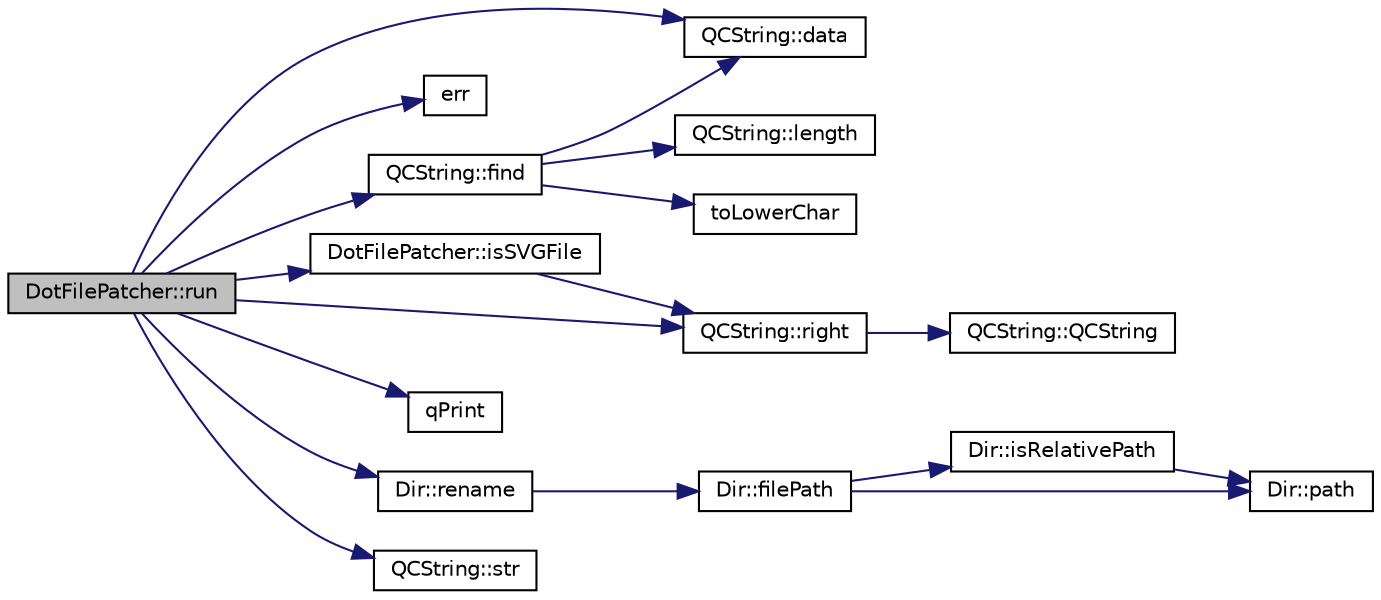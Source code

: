 digraph "DotFilePatcher::run"
{
 // LATEX_PDF_SIZE
  edge [fontname="Helvetica",fontsize="10",labelfontname="Helvetica",labelfontsize="10"];
  node [fontname="Helvetica",fontsize="10",shape=record];
  rankdir="LR";
  Node1 [label="DotFilePatcher::run",height=0.2,width=0.4,color="black", fillcolor="grey75", style="filled", fontcolor="black",tooltip=" "];
  Node1 -> Node2 [color="midnightblue",fontsize="10",style="solid",fontname="Helvetica"];
  Node2 [label="QCString::data",height=0.2,width=0.4,color="black", fillcolor="white", style="filled",URL="$classQCString.html#ac3aa3ac1a1c36d3305eba22a2eb0d098",tooltip=" "];
  Node1 -> Node3 [color="midnightblue",fontsize="10",style="solid",fontname="Helvetica"];
  Node3 [label="err",height=0.2,width=0.4,color="black", fillcolor="white", style="filled",URL="$message_8cpp.html#aede5746344fdce99647541101eaa7f06",tooltip=" "];
  Node1 -> Node4 [color="midnightblue",fontsize="10",style="solid",fontname="Helvetica"];
  Node4 [label="QCString::find",height=0.2,width=0.4,color="black", fillcolor="white", style="filled",URL="$classQCString.html#a0182ece6b76dad6475dafb53e2faaf10",tooltip=" "];
  Node4 -> Node2 [color="midnightblue",fontsize="10",style="solid",fontname="Helvetica"];
  Node4 -> Node5 [color="midnightblue",fontsize="10",style="solid",fontname="Helvetica"];
  Node5 [label="QCString::length",height=0.2,width=0.4,color="black", fillcolor="white", style="filled",URL="$classQCString.html#ac52596733e9110b778019946d73fb268",tooltip=" "];
  Node4 -> Node6 [color="midnightblue",fontsize="10",style="solid",fontname="Helvetica"];
  Node6 [label="toLowerChar",height=0.2,width=0.4,color="black", fillcolor="white", style="filled",URL="$qcstring_8cpp.html#a4e545641f98651d4fb8299b407721f9b",tooltip=" "];
  Node1 -> Node7 [color="midnightblue",fontsize="10",style="solid",fontname="Helvetica"];
  Node7 [label="DotFilePatcher::isSVGFile",height=0.2,width=0.4,color="black", fillcolor="white", style="filled",URL="$classDotFilePatcher.html#a36fcbf6fe68086f734c114a2d30c5516",tooltip=" "];
  Node7 -> Node8 [color="midnightblue",fontsize="10",style="solid",fontname="Helvetica"];
  Node8 [label="QCString::right",height=0.2,width=0.4,color="black", fillcolor="white", style="filled",URL="$classQCString.html#a8f4aa5417f6a834f28c7148a1fe262d5",tooltip=" "];
  Node8 -> Node9 [color="midnightblue",fontsize="10",style="solid",fontname="Helvetica"];
  Node9 [label="QCString::QCString",height=0.2,width=0.4,color="black", fillcolor="white", style="filled",URL="$classQCString.html#ad691e1087cc03e14e00d1147ae0ecab7",tooltip=" "];
  Node1 -> Node10 [color="midnightblue",fontsize="10",style="solid",fontname="Helvetica"];
  Node10 [label="qPrint",height=0.2,width=0.4,color="black", fillcolor="white", style="filled",URL="$qcstring_8h.html#a9851ebb5ae2f65b4d2b1d08421edbfd2",tooltip=" "];
  Node1 -> Node11 [color="midnightblue",fontsize="10",style="solid",fontname="Helvetica"];
  Node11 [label="Dir::rename",height=0.2,width=0.4,color="black", fillcolor="white", style="filled",URL="$classDir.html#ab14881c67dae32902aa709517177e5ce",tooltip=" "];
  Node11 -> Node12 [color="midnightblue",fontsize="10",style="solid",fontname="Helvetica"];
  Node12 [label="Dir::filePath",height=0.2,width=0.4,color="black", fillcolor="white", style="filled",URL="$classDir.html#a9648972511650311756008587b2ef819",tooltip=" "];
  Node12 -> Node13 [color="midnightblue",fontsize="10",style="solid",fontname="Helvetica"];
  Node13 [label="Dir::isRelativePath",height=0.2,width=0.4,color="black", fillcolor="white", style="filled",URL="$classDir.html#a30fb0271610a8148e2c5b31ec2e4299d",tooltip=" "];
  Node13 -> Node14 [color="midnightblue",fontsize="10",style="solid",fontname="Helvetica"];
  Node14 [label="Dir::path",height=0.2,width=0.4,color="black", fillcolor="white", style="filled",URL="$classDir.html#ac277cdc273640905e941d9e6262bc594",tooltip=" "];
  Node12 -> Node14 [color="midnightblue",fontsize="10",style="solid",fontname="Helvetica"];
  Node1 -> Node8 [color="midnightblue",fontsize="10",style="solid",fontname="Helvetica"];
  Node1 -> Node15 [color="midnightblue",fontsize="10",style="solid",fontname="Helvetica"];
  Node15 [label="QCString::str",height=0.2,width=0.4,color="black", fillcolor="white", style="filled",URL="$classQCString.html#a9824b07232eea418ab3b3e7dc3178eec",tooltip=" "];
}
